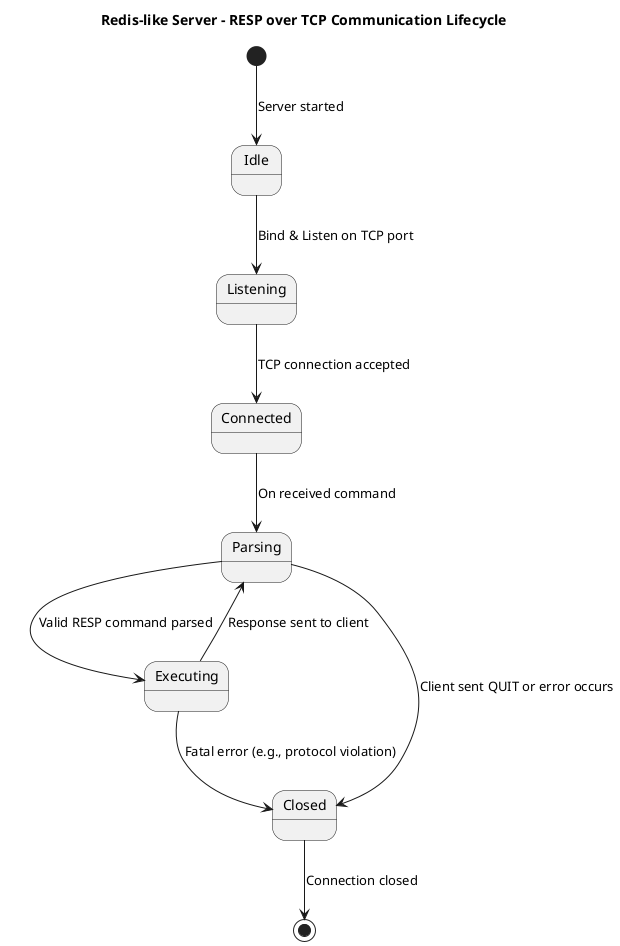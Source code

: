 @startuml
title Redis-like Server - RESP over TCP Communication Lifecycle

[*] --> Idle : Server started

Idle --> Listening : Bind & Listen on TCP port

Listening --> Connected : TCP connection accepted

Connected --> Parsing : On received command


Parsing --> Executing : Valid RESP command parsed

Executing --> Parsing : Response sent to client
Executing --> Closed : Fatal error (e.g., protocol violation)

Parsing --> Closed : Client sent QUIT or error occurs

Closed --> [*] : Connection closed

@enduml
